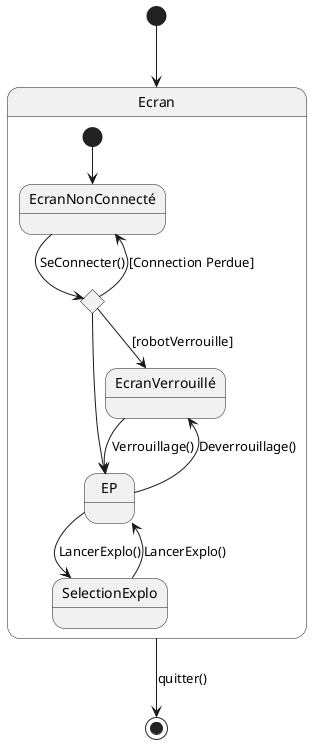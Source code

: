 @startuml

[*] --> Ecran
state Ecran {
    state "EcranNonConnecté" as EcranNonConnecté
    state "EP" as EP
    state "EcranVerrouillé" as EcranVerrouillé
    state "SelectionExplo" as SelectionExplo

    state c <<choice>>

    [*] --> EcranNonConnecté
    EcranNonConnecté --> c : SeConnecter()

    c --> EcranNonConnecté : [Connection Perdue]
    c --> EP
    c --> EcranVerrouillé : [robotVerrouille]
    EcranVerrouillé --> EP: Verrouillage()
    EP --> EcranVerrouillé :Deverrouillage()
    EP --> SelectionExplo : LancerExplo()
    SelectionExplo --> EP : LancerExplo()
}

Ecran --> [*] : quitter()

@enduml